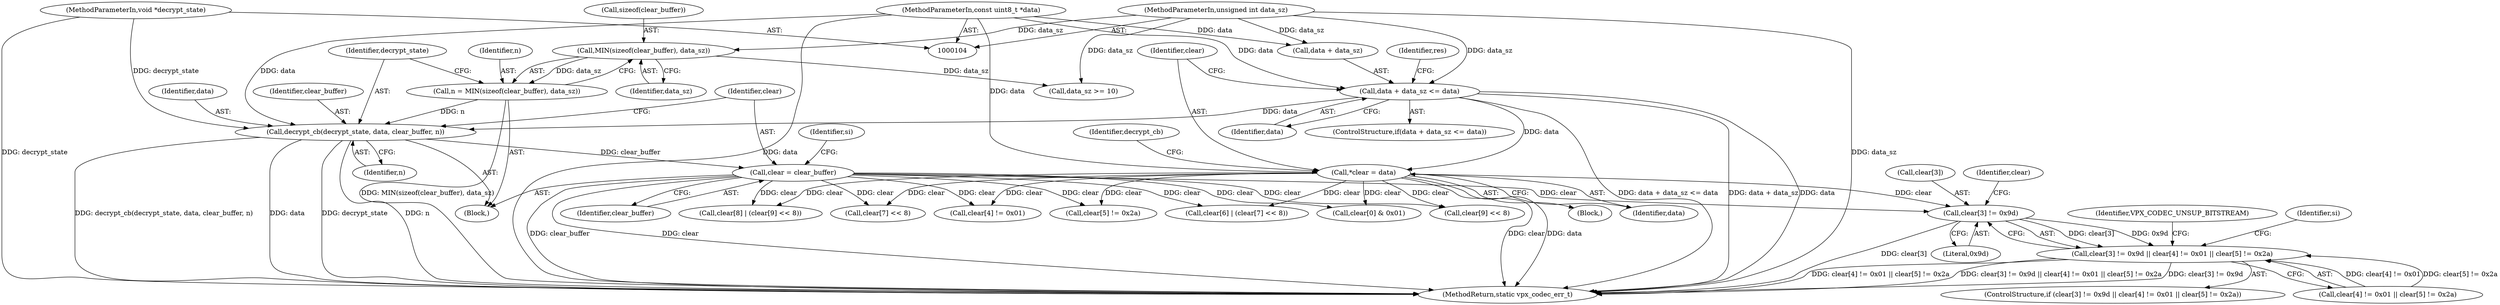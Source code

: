 digraph "0_Android_063be1485e0099bc81ace3a08b0ec9186dcad693_0@array" {
"1000174" [label="(Call,clear[3] != 0x9d)"];
"1000129" [label="(Call,*clear = data)"];
"1000116" [label="(Call,data + data_sz <= data)"];
"1000105" [label="(MethodParameterIn,const uint8_t *data)"];
"1000106" [label="(MethodParameterIn,unsigned int data_sz)"];
"1000147" [label="(Call,clear = clear_buffer)"];
"1000142" [label="(Call,decrypt_cb(decrypt_state, data, clear_buffer, n))"];
"1000109" [label="(MethodParameterIn,void *decrypt_state)"];
"1000136" [label="(Call,n = MIN(sizeof(clear_buffer), data_sz))"];
"1000138" [label="(Call,MIN(sizeof(clear_buffer), data_sz))"];
"1000173" [label="(Call,clear[3] != 0x9d || clear[4] != 0x01 || clear[5] != 0x2a)"];
"1000142" [label="(Call,decrypt_cb(decrypt_state, data, clear_buffer, n))"];
"1000175" [label="(Call,clear[3])"];
"1000129" [label="(Call,*clear = data)"];
"1000130" [label="(Identifier,clear)"];
"1000149" [label="(Identifier,clear_buffer)"];
"1000161" [label="(Call,clear[0] & 0x01)"];
"1000139" [label="(Call,sizeof(clear_buffer))"];
"1000216" [label="(Call,clear[9] << 8)"];
"1000106" [label="(MethodParameterIn,unsigned int data_sz)"];
"1000212" [label="(Call,clear[8] | (clear[9] << 8))"];
"1000172" [label="(ControlStructure,if (clear[3] != 0x9d || clear[4] != 0x01 || clear[5] != 0x2a))"];
"1000105" [label="(MethodParameterIn,const uint8_t *data)"];
"1000120" [label="(Identifier,data)"];
"1000201" [label="(Call,clear[7] << 8)"];
"1000157" [label="(Call,data_sz >= 10)"];
"1000180" [label="(Call,clear[4] != 0x01)"];
"1000143" [label="(Identifier,decrypt_state)"];
"1000134" [label="(Block,)"];
"1000115" [label="(ControlStructure,if(data + data_sz <= data))"];
"1000173" [label="(Call,clear[3] != 0x9d || clear[4] != 0x01 || clear[5] != 0x2a)"];
"1000144" [label="(Identifier,data)"];
"1000241" [label="(MethodReturn,static vpx_codec_err_t)"];
"1000126" [label="(Block,)"];
"1000147" [label="(Call,clear = clear_buffer)"];
"1000185" [label="(Call,clear[5] != 0x2a)"];
"1000117" [label="(Call,data + data_sz)"];
"1000174" [label="(Call,clear[3] != 0x9d)"];
"1000141" [label="(Identifier,data_sz)"];
"1000123" [label="(Identifier,res)"];
"1000136" [label="(Call,n = MIN(sizeof(clear_buffer), data_sz))"];
"1000116" [label="(Call,data + data_sz <= data)"];
"1000133" [label="(Identifier,decrypt_cb)"];
"1000191" [label="(Identifier,VPX_CODEC_UNSUP_BITSTREAM)"];
"1000194" [label="(Identifier,si)"];
"1000109" [label="(MethodParameterIn,void *decrypt_state)"];
"1000178" [label="(Literal,0x9d)"];
"1000152" [label="(Identifier,si)"];
"1000138" [label="(Call,MIN(sizeof(clear_buffer), data_sz))"];
"1000131" [label="(Identifier,data)"];
"1000182" [label="(Identifier,clear)"];
"1000197" [label="(Call,clear[6] | (clear[7] << 8))"];
"1000137" [label="(Identifier,n)"];
"1000179" [label="(Call,clear[4] != 0x01 || clear[5] != 0x2a)"];
"1000146" [label="(Identifier,n)"];
"1000148" [label="(Identifier,clear)"];
"1000145" [label="(Identifier,clear_buffer)"];
"1000174" -> "1000173"  [label="AST: "];
"1000174" -> "1000178"  [label="CFG: "];
"1000175" -> "1000174"  [label="AST: "];
"1000178" -> "1000174"  [label="AST: "];
"1000182" -> "1000174"  [label="CFG: "];
"1000173" -> "1000174"  [label="CFG: "];
"1000174" -> "1000241"  [label="DDG: clear[3]"];
"1000174" -> "1000173"  [label="DDG: clear[3]"];
"1000174" -> "1000173"  [label="DDG: 0x9d"];
"1000129" -> "1000174"  [label="DDG: clear"];
"1000147" -> "1000174"  [label="DDG: clear"];
"1000129" -> "1000126"  [label="AST: "];
"1000129" -> "1000131"  [label="CFG: "];
"1000130" -> "1000129"  [label="AST: "];
"1000131" -> "1000129"  [label="AST: "];
"1000133" -> "1000129"  [label="CFG: "];
"1000129" -> "1000241"  [label="DDG: clear"];
"1000129" -> "1000241"  [label="DDG: data"];
"1000116" -> "1000129"  [label="DDG: data"];
"1000105" -> "1000129"  [label="DDG: data"];
"1000129" -> "1000161"  [label="DDG: clear"];
"1000129" -> "1000180"  [label="DDG: clear"];
"1000129" -> "1000185"  [label="DDG: clear"];
"1000129" -> "1000197"  [label="DDG: clear"];
"1000129" -> "1000201"  [label="DDG: clear"];
"1000129" -> "1000212"  [label="DDG: clear"];
"1000129" -> "1000216"  [label="DDG: clear"];
"1000116" -> "1000115"  [label="AST: "];
"1000116" -> "1000120"  [label="CFG: "];
"1000117" -> "1000116"  [label="AST: "];
"1000120" -> "1000116"  [label="AST: "];
"1000123" -> "1000116"  [label="CFG: "];
"1000130" -> "1000116"  [label="CFG: "];
"1000116" -> "1000241"  [label="DDG: data + data_sz"];
"1000116" -> "1000241"  [label="DDG: data"];
"1000116" -> "1000241"  [label="DDG: data + data_sz <= data"];
"1000105" -> "1000116"  [label="DDG: data"];
"1000106" -> "1000116"  [label="DDG: data_sz"];
"1000116" -> "1000142"  [label="DDG: data"];
"1000105" -> "1000104"  [label="AST: "];
"1000105" -> "1000241"  [label="DDG: data"];
"1000105" -> "1000117"  [label="DDG: data"];
"1000105" -> "1000142"  [label="DDG: data"];
"1000106" -> "1000104"  [label="AST: "];
"1000106" -> "1000241"  [label="DDG: data_sz"];
"1000106" -> "1000117"  [label="DDG: data_sz"];
"1000106" -> "1000138"  [label="DDG: data_sz"];
"1000106" -> "1000157"  [label="DDG: data_sz"];
"1000147" -> "1000134"  [label="AST: "];
"1000147" -> "1000149"  [label="CFG: "];
"1000148" -> "1000147"  [label="AST: "];
"1000149" -> "1000147"  [label="AST: "];
"1000152" -> "1000147"  [label="CFG: "];
"1000147" -> "1000241"  [label="DDG: clear_buffer"];
"1000147" -> "1000241"  [label="DDG: clear"];
"1000142" -> "1000147"  [label="DDG: clear_buffer"];
"1000147" -> "1000161"  [label="DDG: clear"];
"1000147" -> "1000180"  [label="DDG: clear"];
"1000147" -> "1000185"  [label="DDG: clear"];
"1000147" -> "1000197"  [label="DDG: clear"];
"1000147" -> "1000201"  [label="DDG: clear"];
"1000147" -> "1000212"  [label="DDG: clear"];
"1000147" -> "1000216"  [label="DDG: clear"];
"1000142" -> "1000134"  [label="AST: "];
"1000142" -> "1000146"  [label="CFG: "];
"1000143" -> "1000142"  [label="AST: "];
"1000144" -> "1000142"  [label="AST: "];
"1000145" -> "1000142"  [label="AST: "];
"1000146" -> "1000142"  [label="AST: "];
"1000148" -> "1000142"  [label="CFG: "];
"1000142" -> "1000241"  [label="DDG: decrypt_cb(decrypt_state, data, clear_buffer, n)"];
"1000142" -> "1000241"  [label="DDG: data"];
"1000142" -> "1000241"  [label="DDG: decrypt_state"];
"1000142" -> "1000241"  [label="DDG: n"];
"1000109" -> "1000142"  [label="DDG: decrypt_state"];
"1000136" -> "1000142"  [label="DDG: n"];
"1000109" -> "1000104"  [label="AST: "];
"1000109" -> "1000241"  [label="DDG: decrypt_state"];
"1000136" -> "1000134"  [label="AST: "];
"1000136" -> "1000138"  [label="CFG: "];
"1000137" -> "1000136"  [label="AST: "];
"1000138" -> "1000136"  [label="AST: "];
"1000143" -> "1000136"  [label="CFG: "];
"1000136" -> "1000241"  [label="DDG: MIN(sizeof(clear_buffer), data_sz)"];
"1000138" -> "1000136"  [label="DDG: data_sz"];
"1000138" -> "1000141"  [label="CFG: "];
"1000139" -> "1000138"  [label="AST: "];
"1000141" -> "1000138"  [label="AST: "];
"1000138" -> "1000157"  [label="DDG: data_sz"];
"1000173" -> "1000172"  [label="AST: "];
"1000173" -> "1000179"  [label="CFG: "];
"1000179" -> "1000173"  [label="AST: "];
"1000191" -> "1000173"  [label="CFG: "];
"1000194" -> "1000173"  [label="CFG: "];
"1000173" -> "1000241"  [label="DDG: clear[4] != 0x01 || clear[5] != 0x2a"];
"1000173" -> "1000241"  [label="DDG: clear[3] != 0x9d || clear[4] != 0x01 || clear[5] != 0x2a"];
"1000173" -> "1000241"  [label="DDG: clear[3] != 0x9d"];
"1000179" -> "1000173"  [label="DDG: clear[4] != 0x01"];
"1000179" -> "1000173"  [label="DDG: clear[5] != 0x2a"];
}
